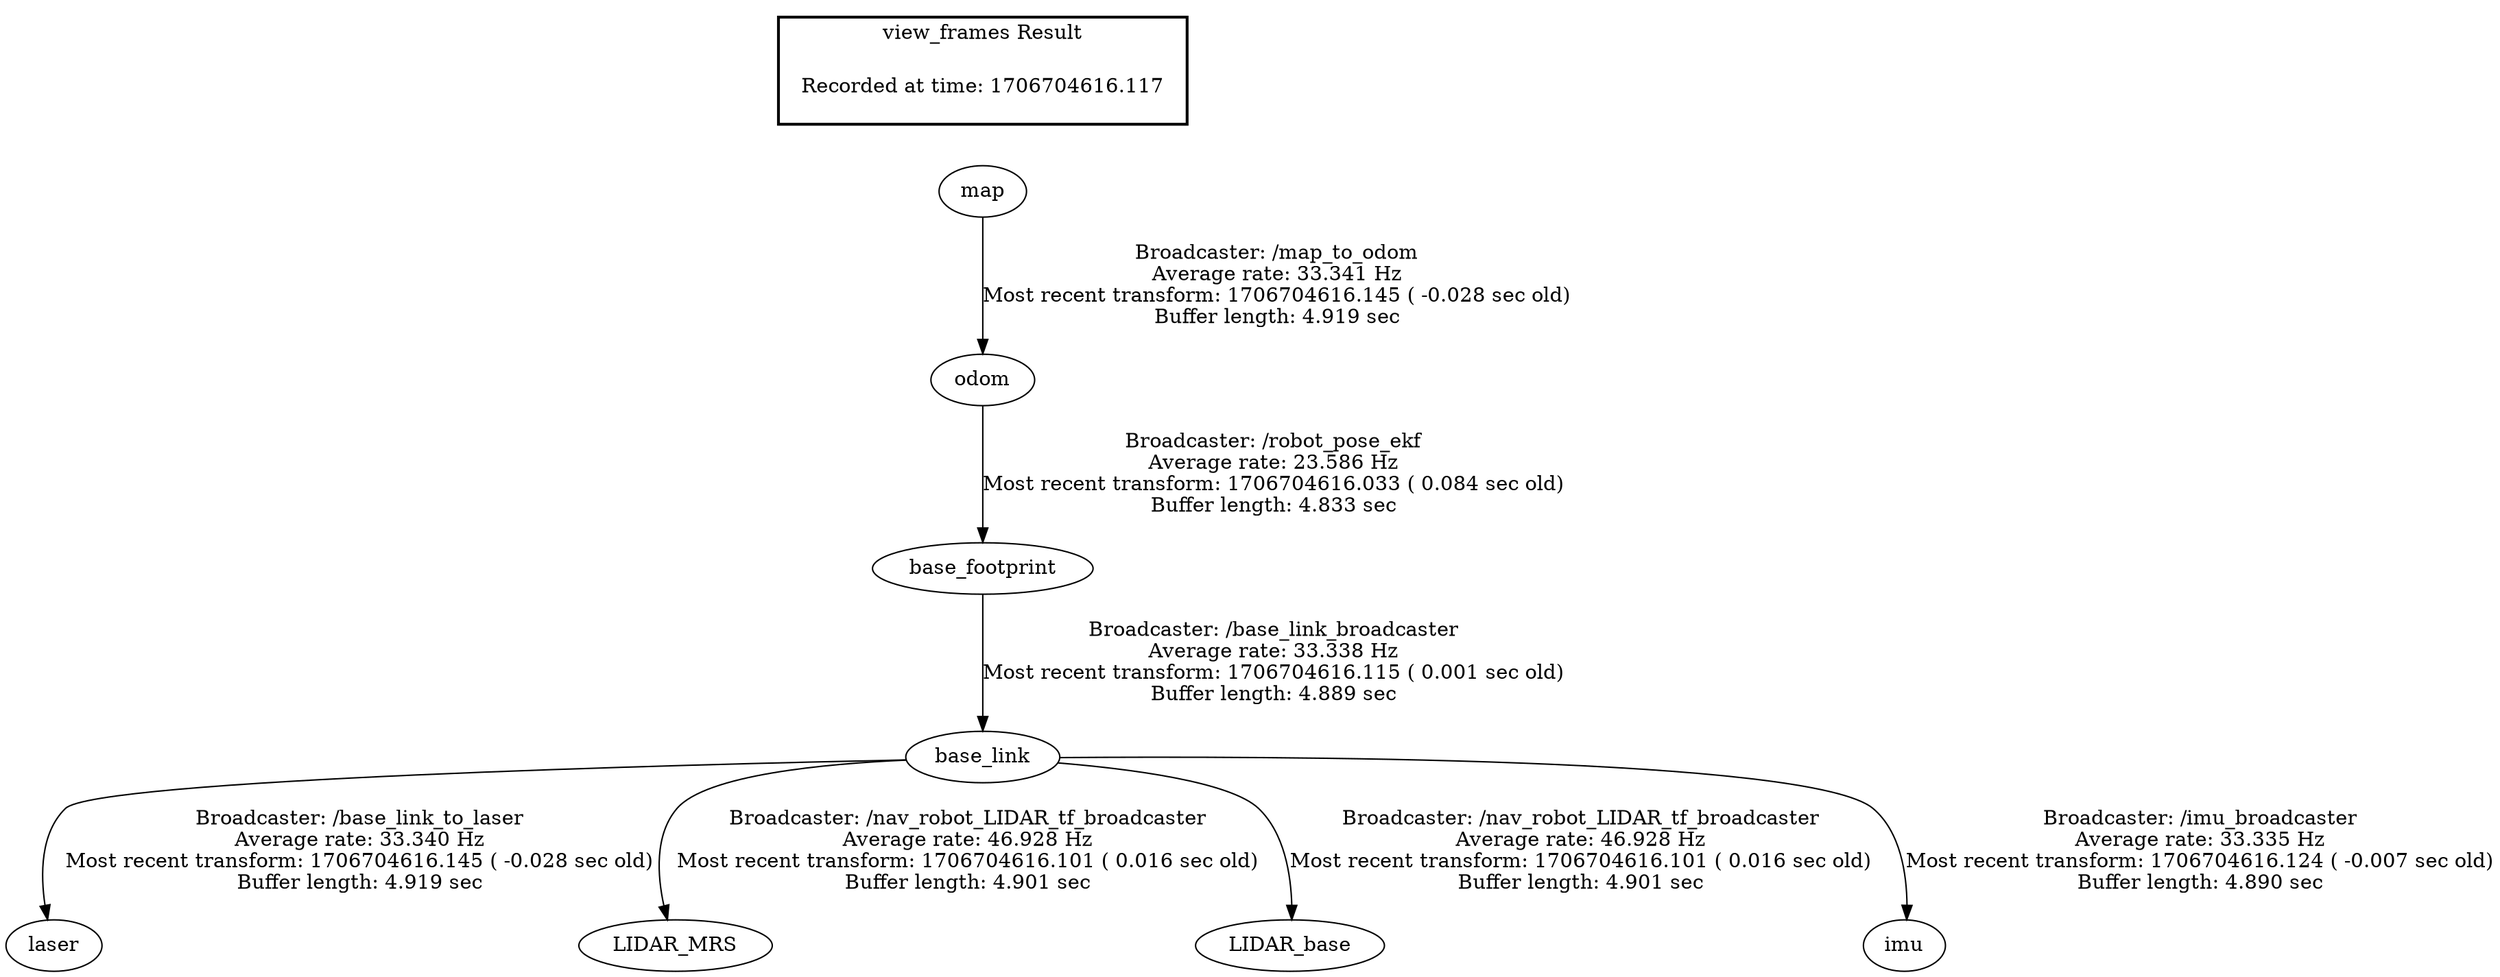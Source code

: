 digraph G {
"base_footprint" -> "base_link"[label="Broadcaster: /base_link_broadcaster\nAverage rate: 33.338 Hz\nMost recent transform: 1706704616.115 ( 0.001 sec old)\nBuffer length: 4.889 sec\n"];
"odom" -> "base_footprint"[label="Broadcaster: /robot_pose_ekf\nAverage rate: 23.586 Hz\nMost recent transform: 1706704616.033 ( 0.084 sec old)\nBuffer length: 4.833 sec\n"];
"map" -> "odom"[label="Broadcaster: /map_to_odom\nAverage rate: 33.341 Hz\nMost recent transform: 1706704616.145 ( -0.028 sec old)\nBuffer length: 4.919 sec\n"];
"base_link" -> "laser"[label="Broadcaster: /base_link_to_laser\nAverage rate: 33.340 Hz\nMost recent transform: 1706704616.145 ( -0.028 sec old)\nBuffer length: 4.919 sec\n"];
"base_link" -> "LIDAR_MRS"[label="Broadcaster: /nav_robot_LIDAR_tf_broadcaster\nAverage rate: 46.928 Hz\nMost recent transform: 1706704616.101 ( 0.016 sec old)\nBuffer length: 4.901 sec\n"];
"base_link" -> "LIDAR_base"[label="Broadcaster: /nav_robot_LIDAR_tf_broadcaster\nAverage rate: 46.928 Hz\nMost recent transform: 1706704616.101 ( 0.016 sec old)\nBuffer length: 4.901 sec\n"];
"base_link" -> "imu"[label="Broadcaster: /imu_broadcaster\nAverage rate: 33.335 Hz\nMost recent transform: 1706704616.124 ( -0.007 sec old)\nBuffer length: 4.890 sec\n"];
edge [style=invis];
 subgraph cluster_legend { style=bold; color=black; label ="view_frames Result";
"Recorded at time: 1706704616.117"[ shape=plaintext ] ;
 }->"map";
}